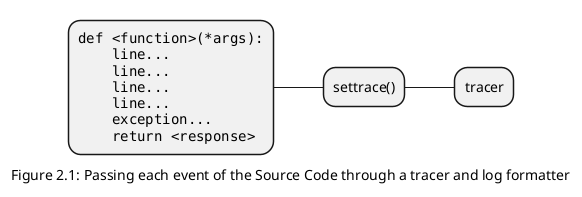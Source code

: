 @startmindmap

caption Figure 2.1: Passing each event of the Source Code through a tracer and log formatter
'title Sample Lambda Function

*:<code>
def <function>(*args):
    line...
    line...
    line...
    line...
    exception...
    return <response>
</code>;

** settrace()
*** tracer
@endmindmap
